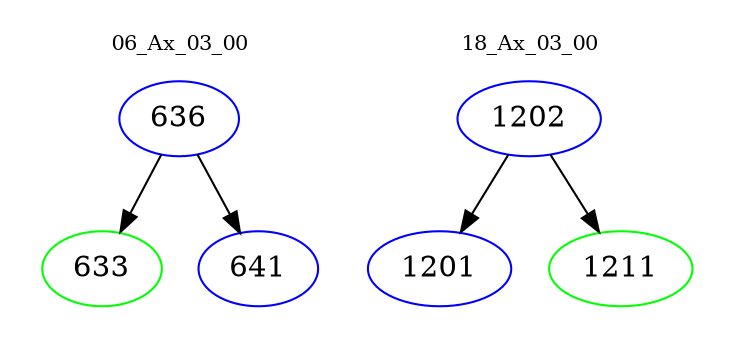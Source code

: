 digraph{
subgraph cluster_0 {
color = white
label = "06_Ax_03_00";
fontsize=10;
T0_636 [label="636", color="blue"]
T0_636 -> T0_633 [color="black"]
T0_633 [label="633", color="green"]
T0_636 -> T0_641 [color="black"]
T0_641 [label="641", color="blue"]
}
subgraph cluster_1 {
color = white
label = "18_Ax_03_00";
fontsize=10;
T1_1202 [label="1202", color="blue"]
T1_1202 -> T1_1201 [color="black"]
T1_1201 [label="1201", color="blue"]
T1_1202 -> T1_1211 [color="black"]
T1_1211 [label="1211", color="green"]
}
}

